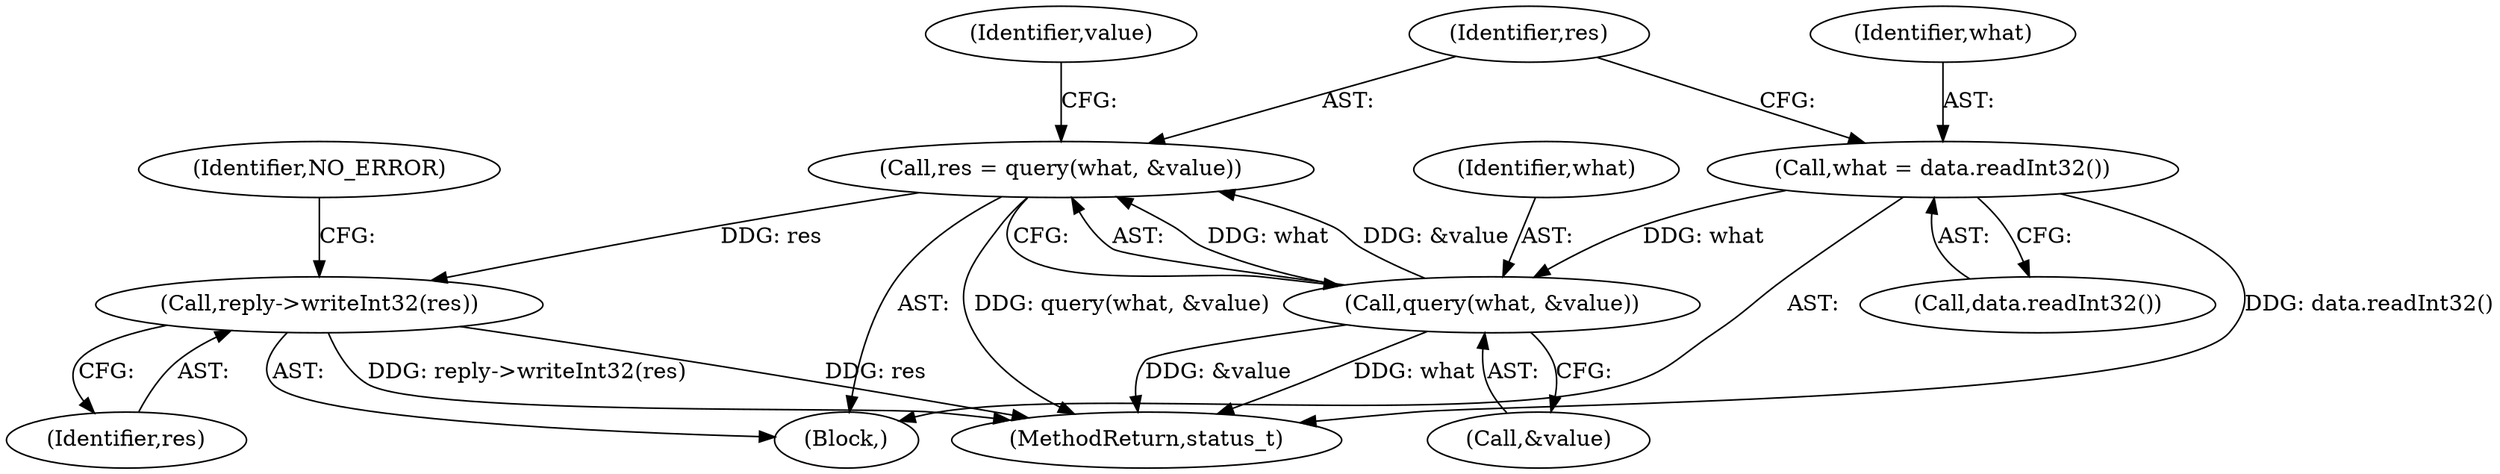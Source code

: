 digraph "0_Android_a30d7d90c4f718e46fb41a99b3d52800e1011b73_0@API" {
"1000407" [label="(Call,reply->writeInt32(res))"];
"1000399" [label="(Call,res = query(what, &value))"];
"1000401" [label="(Call,query(what, &value))"];
"1000395" [label="(Call,what = data.readInt32())"];
"1000596" [label="(MethodReturn,status_t)"];
"1000406" [label="(Identifier,value)"];
"1000403" [label="(Call,&value)"];
"1000397" [label="(Call,data.readInt32())"];
"1000395" [label="(Call,what = data.readInt32())"];
"1000400" [label="(Identifier,res)"];
"1000396" [label="(Identifier,what)"];
"1000402" [label="(Identifier,what)"];
"1000410" [label="(Identifier,NO_ERROR)"];
"1000408" [label="(Identifier,res)"];
"1000399" [label="(Call,res = query(what, &value))"];
"1000407" [label="(Call,reply->writeInt32(res))"];
"1000385" [label="(Block,)"];
"1000401" [label="(Call,query(what, &value))"];
"1000407" -> "1000385"  [label="AST: "];
"1000407" -> "1000408"  [label="CFG: "];
"1000408" -> "1000407"  [label="AST: "];
"1000410" -> "1000407"  [label="CFG: "];
"1000407" -> "1000596"  [label="DDG: reply->writeInt32(res)"];
"1000407" -> "1000596"  [label="DDG: res"];
"1000399" -> "1000407"  [label="DDG: res"];
"1000399" -> "1000385"  [label="AST: "];
"1000399" -> "1000401"  [label="CFG: "];
"1000400" -> "1000399"  [label="AST: "];
"1000401" -> "1000399"  [label="AST: "];
"1000406" -> "1000399"  [label="CFG: "];
"1000399" -> "1000596"  [label="DDG: query(what, &value)"];
"1000401" -> "1000399"  [label="DDG: what"];
"1000401" -> "1000399"  [label="DDG: &value"];
"1000401" -> "1000403"  [label="CFG: "];
"1000402" -> "1000401"  [label="AST: "];
"1000403" -> "1000401"  [label="AST: "];
"1000401" -> "1000596"  [label="DDG: what"];
"1000401" -> "1000596"  [label="DDG: &value"];
"1000395" -> "1000401"  [label="DDG: what"];
"1000395" -> "1000385"  [label="AST: "];
"1000395" -> "1000397"  [label="CFG: "];
"1000396" -> "1000395"  [label="AST: "];
"1000397" -> "1000395"  [label="AST: "];
"1000400" -> "1000395"  [label="CFG: "];
"1000395" -> "1000596"  [label="DDG: data.readInt32()"];
}
